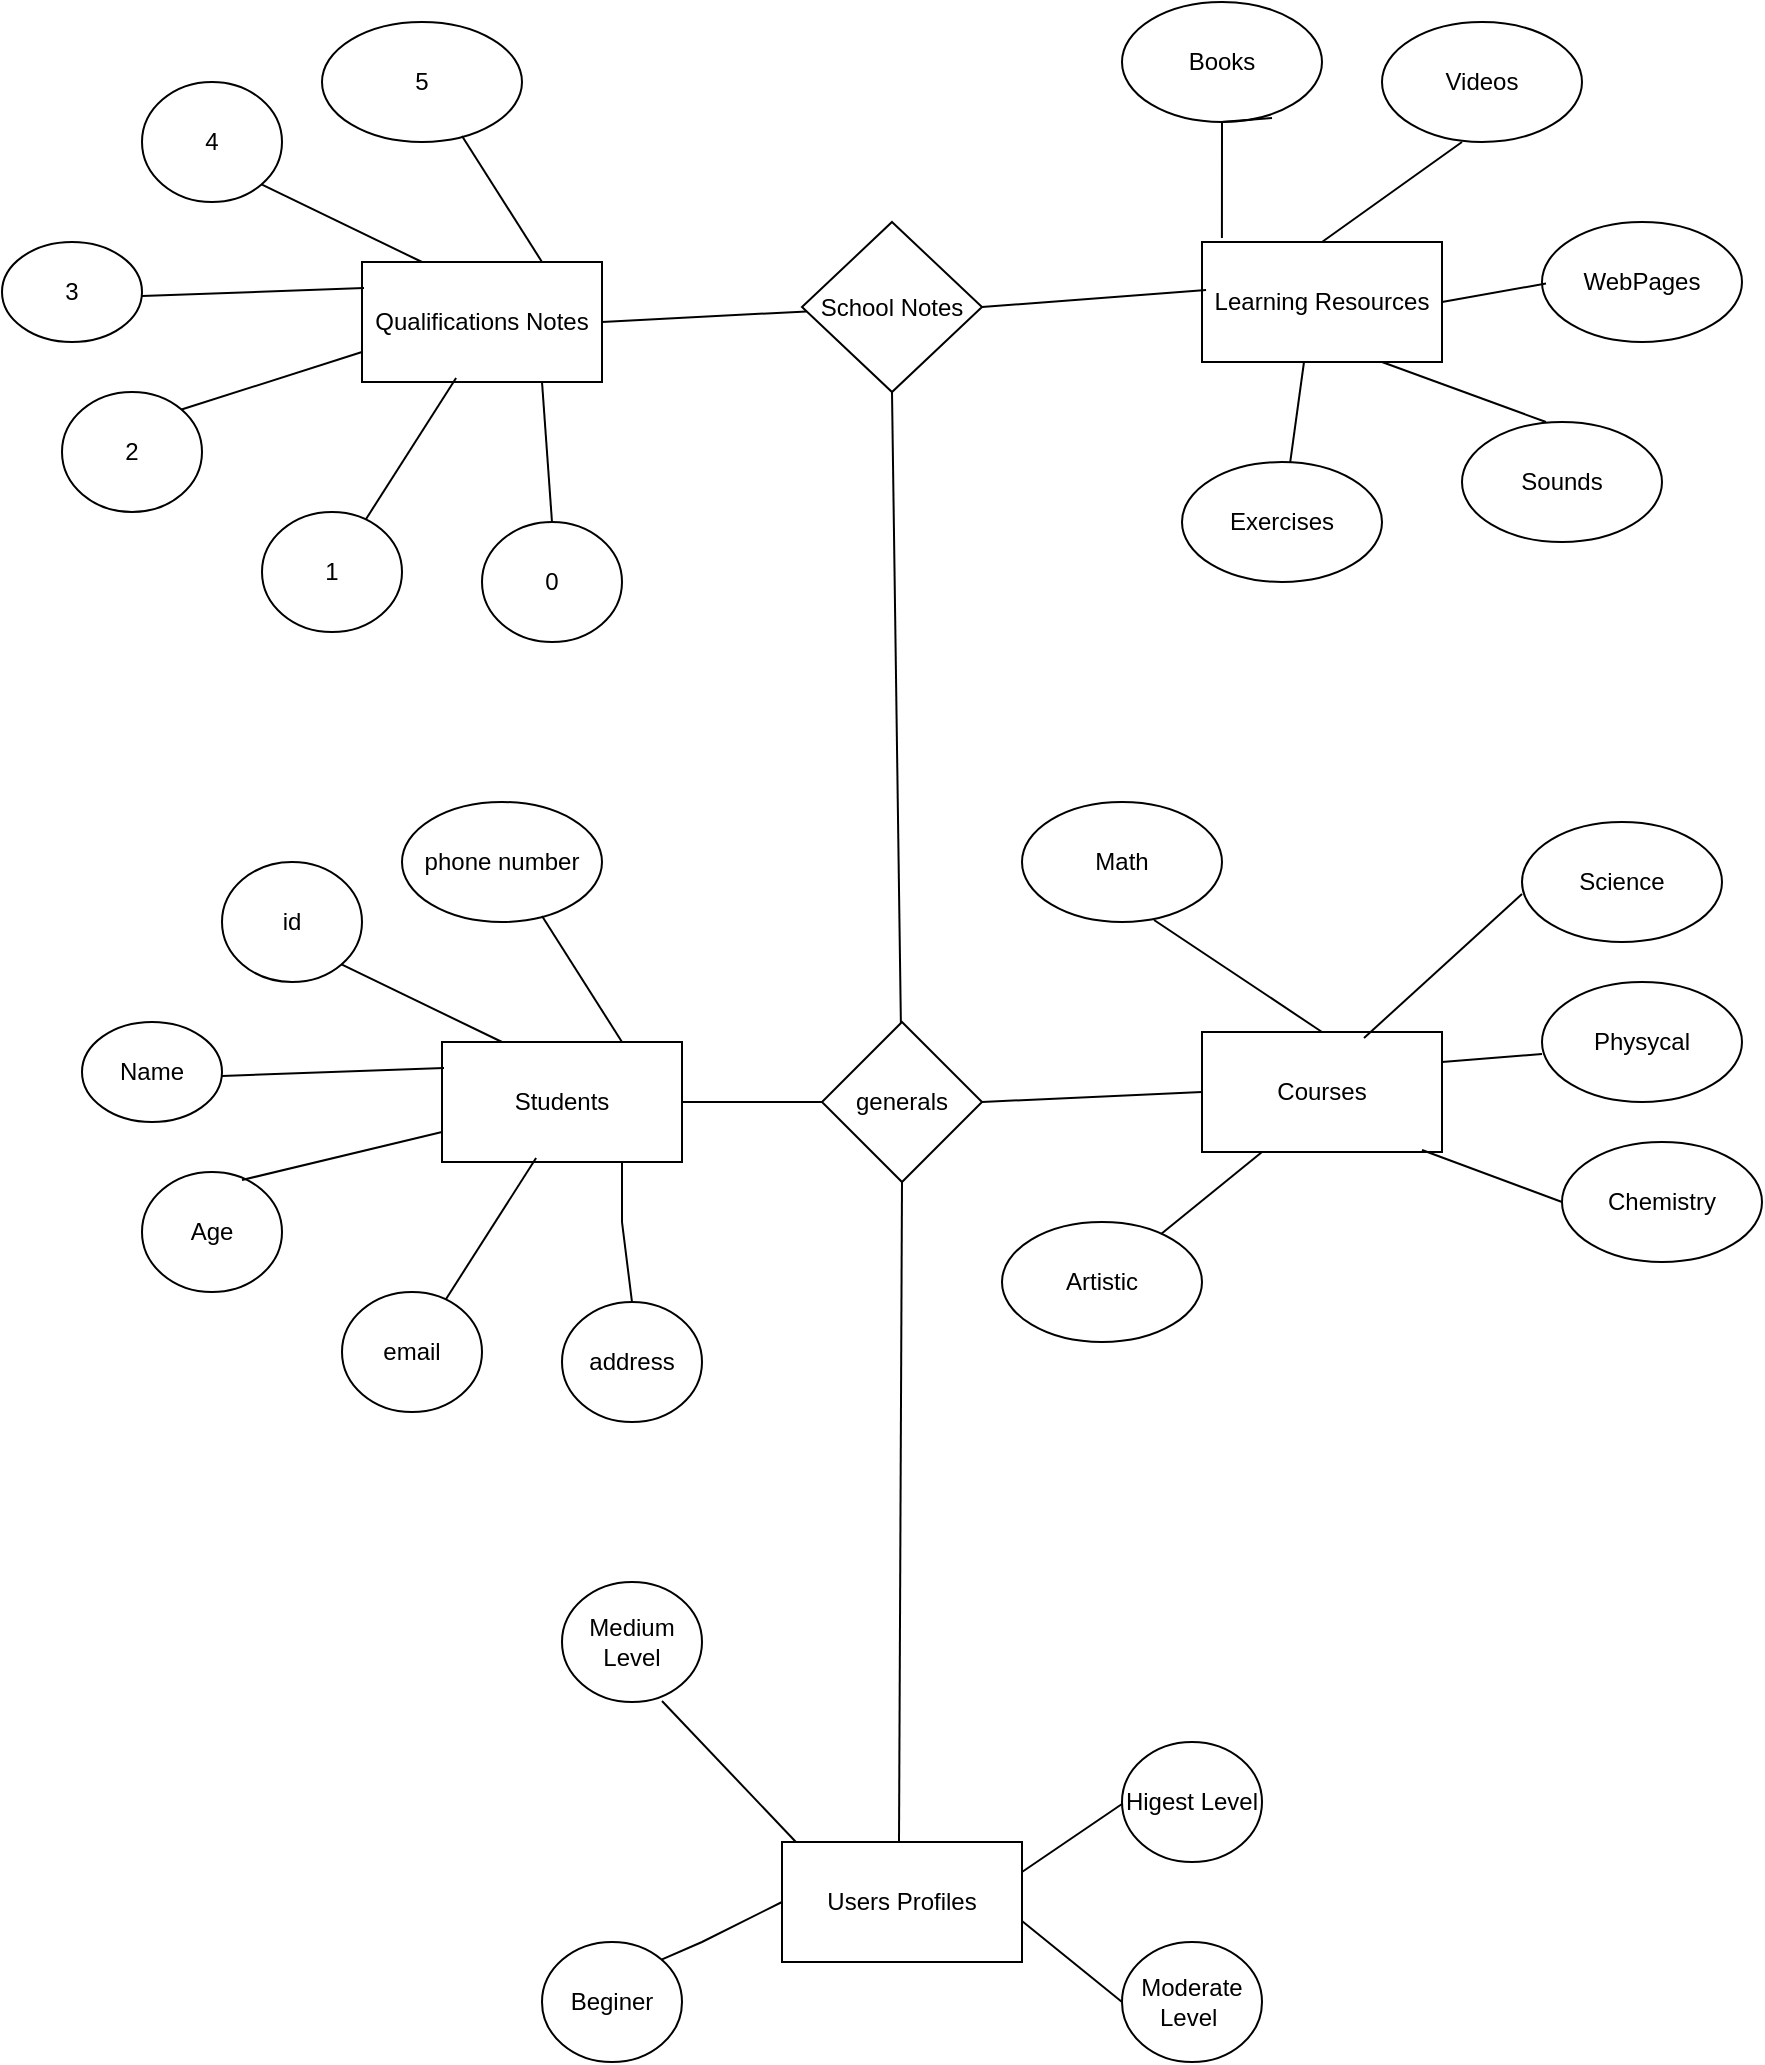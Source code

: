 <mxfile version="21.5.0" type="device">
  <diagram name="Página-1" id="glwVBt4BMG4mQE53lNht">
    <mxGraphModel dx="1085" dy="1615" grid="1" gridSize="10" guides="1" tooltips="1" connect="1" arrows="1" fold="1" page="1" pageScale="1" pageWidth="827" pageHeight="1169" math="0" shadow="0">
      <root>
        <mxCell id="0" />
        <mxCell id="1" parent="0" />
        <mxCell id="p6y0BEEg4l-Jm4-PPHHL-2" value="Students" style="rounded=0;whiteSpace=wrap;html=1;" vertex="1" parent="1">
          <mxGeometry x="350" y="400" width="120" height="60" as="geometry" />
        </mxCell>
        <mxCell id="p6y0BEEg4l-Jm4-PPHHL-3" value="id" style="ellipse;whiteSpace=wrap;html=1;" vertex="1" parent="1">
          <mxGeometry x="240" y="310" width="70" height="60" as="geometry" />
        </mxCell>
        <mxCell id="p6y0BEEg4l-Jm4-PPHHL-4" value="Age" style="ellipse;whiteSpace=wrap;html=1;" vertex="1" parent="1">
          <mxGeometry x="200" y="465" width="70" height="60" as="geometry" />
        </mxCell>
        <mxCell id="p6y0BEEg4l-Jm4-PPHHL-5" value="Name" style="ellipse;whiteSpace=wrap;html=1;" vertex="1" parent="1">
          <mxGeometry x="170" y="390" width="70" height="50" as="geometry" />
        </mxCell>
        <mxCell id="p6y0BEEg4l-Jm4-PPHHL-6" value="email" style="ellipse;whiteSpace=wrap;html=1;" vertex="1" parent="1">
          <mxGeometry x="300" y="525" width="70" height="60" as="geometry" />
        </mxCell>
        <mxCell id="p6y0BEEg4l-Jm4-PPHHL-7" value="address" style="ellipse;whiteSpace=wrap;html=1;" vertex="1" parent="1">
          <mxGeometry x="410" y="530" width="70" height="60" as="geometry" />
        </mxCell>
        <mxCell id="p6y0BEEg4l-Jm4-PPHHL-8" value="phone number" style="ellipse;whiteSpace=wrap;html=1;" vertex="1" parent="1">
          <mxGeometry x="330" y="280" width="100" height="60" as="geometry" />
        </mxCell>
        <mxCell id="p6y0BEEg4l-Jm4-PPHHL-9" value="generals" style="rhombus;whiteSpace=wrap;html=1;" vertex="1" parent="1">
          <mxGeometry x="540" y="390" width="80" height="80" as="geometry" />
        </mxCell>
        <mxCell id="p6y0BEEg4l-Jm4-PPHHL-31" value="" style="endArrow=none;html=1;rounded=0;exitX=1;exitY=0.5;exitDx=0;exitDy=0;" edge="1" parent="1" source="p6y0BEEg4l-Jm4-PPHHL-2" target="p6y0BEEg4l-Jm4-PPHHL-9">
          <mxGeometry width="50" height="50" relative="1" as="geometry">
            <mxPoint x="510" y="460" as="sourcePoint" />
            <mxPoint x="560" y="410" as="targetPoint" />
          </mxGeometry>
        </mxCell>
        <mxCell id="p6y0BEEg4l-Jm4-PPHHL-34" value="" style="endArrow=none;html=1;rounded=0;exitX=1;exitY=1;exitDx=0;exitDy=0;entryX=0.25;entryY=0;entryDx=0;entryDy=0;" edge="1" parent="1" source="p6y0BEEg4l-Jm4-PPHHL-3" target="p6y0BEEg4l-Jm4-PPHHL-2">
          <mxGeometry width="50" height="50" relative="1" as="geometry">
            <mxPoint x="279.5" y="374" as="sourcePoint" />
            <mxPoint x="390.5" y="370" as="targetPoint" />
          </mxGeometry>
        </mxCell>
        <mxCell id="p6y0BEEg4l-Jm4-PPHHL-35" value="" style="endArrow=none;html=1;rounded=0;exitX=1;exitY=0.5;exitDx=0;exitDy=0;" edge="1" parent="1">
          <mxGeometry width="50" height="50" relative="1" as="geometry">
            <mxPoint x="240" y="417" as="sourcePoint" />
            <mxPoint x="351" y="413" as="targetPoint" />
          </mxGeometry>
        </mxCell>
        <mxCell id="p6y0BEEg4l-Jm4-PPHHL-39" value="" style="endArrow=none;html=1;rounded=0;entryX=0.392;entryY=0.967;entryDx=0;entryDy=0;entryPerimeter=0;" edge="1" parent="1" source="p6y0BEEg4l-Jm4-PPHHL-6" target="p6y0BEEg4l-Jm4-PPHHL-2">
          <mxGeometry width="50" height="50" relative="1" as="geometry">
            <mxPoint x="350" y="520" as="sourcePoint" />
            <mxPoint x="461" y="490" as="targetPoint" />
          </mxGeometry>
        </mxCell>
        <mxCell id="p6y0BEEg4l-Jm4-PPHHL-40" value="" style="endArrow=none;html=1;rounded=0;entryX=0.75;entryY=1;entryDx=0;entryDy=0;exitX=0.5;exitY=0;exitDx=0;exitDy=0;" edge="1" parent="1" source="p6y0BEEg4l-Jm4-PPHHL-7" target="p6y0BEEg4l-Jm4-PPHHL-2">
          <mxGeometry width="50" height="50" relative="1" as="geometry">
            <mxPoint x="362" y="539" as="sourcePoint" />
            <mxPoint x="440" y="470" as="targetPoint" />
            <Array as="points">
              <mxPoint x="440" y="490" />
            </Array>
          </mxGeometry>
        </mxCell>
        <mxCell id="p6y0BEEg4l-Jm4-PPHHL-42" value="" style="endArrow=none;html=1;rounded=0;exitX=0.7;exitY=0.95;exitDx=0;exitDy=0;exitPerimeter=0;entryX=0.75;entryY=0;entryDx=0;entryDy=0;" edge="1" parent="1" source="p6y0BEEg4l-Jm4-PPHHL-8" target="p6y0BEEg4l-Jm4-PPHHL-2">
          <mxGeometry width="50" height="50" relative="1" as="geometry">
            <mxPoint x="400" y="364" as="sourcePoint" />
            <mxPoint x="511" y="360" as="targetPoint" />
          </mxGeometry>
        </mxCell>
        <mxCell id="p6y0BEEg4l-Jm4-PPHHL-44" value="Qualifications Notes" style="rounded=0;whiteSpace=wrap;html=1;" vertex="1" parent="1">
          <mxGeometry x="310" y="10" width="120" height="60" as="geometry" />
        </mxCell>
        <mxCell id="p6y0BEEg4l-Jm4-PPHHL-45" value="4" style="ellipse;whiteSpace=wrap;html=1;" vertex="1" parent="1">
          <mxGeometry x="200" y="-80" width="70" height="60" as="geometry" />
        </mxCell>
        <mxCell id="p6y0BEEg4l-Jm4-PPHHL-46" value="2" style="ellipse;whiteSpace=wrap;html=1;" vertex="1" parent="1">
          <mxGeometry x="160" y="75" width="70" height="60" as="geometry" />
        </mxCell>
        <mxCell id="p6y0BEEg4l-Jm4-PPHHL-47" value="3" style="ellipse;whiteSpace=wrap;html=1;" vertex="1" parent="1">
          <mxGeometry x="130" width="70" height="50" as="geometry" />
        </mxCell>
        <mxCell id="p6y0BEEg4l-Jm4-PPHHL-48" value="1" style="ellipse;whiteSpace=wrap;html=1;" vertex="1" parent="1">
          <mxGeometry x="260" y="135" width="70" height="60" as="geometry" />
        </mxCell>
        <mxCell id="p6y0BEEg4l-Jm4-PPHHL-49" value="0" style="ellipse;whiteSpace=wrap;html=1;" vertex="1" parent="1">
          <mxGeometry x="370" y="140" width="70" height="60" as="geometry" />
        </mxCell>
        <mxCell id="p6y0BEEg4l-Jm4-PPHHL-50" value="5" style="ellipse;whiteSpace=wrap;html=1;" vertex="1" parent="1">
          <mxGeometry x="290" y="-110" width="100" height="60" as="geometry" />
        </mxCell>
        <mxCell id="p6y0BEEg4l-Jm4-PPHHL-51" value="School Notes" style="rhombus;whiteSpace=wrap;html=1;" vertex="1" parent="1">
          <mxGeometry x="530" y="-10" width="90" height="85" as="geometry" />
        </mxCell>
        <mxCell id="p6y0BEEg4l-Jm4-PPHHL-52" value="" style="endArrow=none;html=1;rounded=0;exitX=1;exitY=0.5;exitDx=0;exitDy=0;" edge="1" parent="1" source="p6y0BEEg4l-Jm4-PPHHL-44" target="p6y0BEEg4l-Jm4-PPHHL-51">
          <mxGeometry width="50" height="50" relative="1" as="geometry">
            <mxPoint x="470" y="70" as="sourcePoint" />
            <mxPoint x="520" y="20" as="targetPoint" />
          </mxGeometry>
        </mxCell>
        <mxCell id="p6y0BEEg4l-Jm4-PPHHL-53" value="" style="endArrow=none;html=1;rounded=0;exitX=1;exitY=1;exitDx=0;exitDy=0;entryX=0.25;entryY=0;entryDx=0;entryDy=0;" edge="1" parent="1" source="p6y0BEEg4l-Jm4-PPHHL-45" target="p6y0BEEg4l-Jm4-PPHHL-44">
          <mxGeometry width="50" height="50" relative="1" as="geometry">
            <mxPoint x="239.5" y="-16" as="sourcePoint" />
            <mxPoint x="350.5" y="-20" as="targetPoint" />
          </mxGeometry>
        </mxCell>
        <mxCell id="p6y0BEEg4l-Jm4-PPHHL-54" value="" style="endArrow=none;html=1;rounded=0;exitX=1;exitY=0.5;exitDx=0;exitDy=0;" edge="1" parent="1">
          <mxGeometry width="50" height="50" relative="1" as="geometry">
            <mxPoint x="200" y="27" as="sourcePoint" />
            <mxPoint x="311" y="23" as="targetPoint" />
          </mxGeometry>
        </mxCell>
        <mxCell id="p6y0BEEg4l-Jm4-PPHHL-55" value="" style="endArrow=none;html=1;rounded=0;exitX=1;exitY=0;exitDx=0;exitDy=0;entryX=0;entryY=0.75;entryDx=0;entryDy=0;" edge="1" parent="1" source="p6y0BEEg4l-Jm4-PPHHL-46" target="p6y0BEEg4l-Jm4-PPHHL-44">
          <mxGeometry width="50" height="50" relative="1" as="geometry">
            <mxPoint x="210" y="37" as="sourcePoint" />
            <mxPoint x="300" y="50" as="targetPoint" />
            <Array as="points" />
          </mxGeometry>
        </mxCell>
        <mxCell id="p6y0BEEg4l-Jm4-PPHHL-56" value="" style="endArrow=none;html=1;rounded=0;entryX=0.392;entryY=0.967;entryDx=0;entryDy=0;entryPerimeter=0;" edge="1" parent="1" source="p6y0BEEg4l-Jm4-PPHHL-48" target="p6y0BEEg4l-Jm4-PPHHL-44">
          <mxGeometry width="50" height="50" relative="1" as="geometry">
            <mxPoint x="310" y="130" as="sourcePoint" />
            <mxPoint x="421" y="100" as="targetPoint" />
          </mxGeometry>
        </mxCell>
        <mxCell id="p6y0BEEg4l-Jm4-PPHHL-57" value="" style="endArrow=none;html=1;rounded=0;entryX=0.75;entryY=1;entryDx=0;entryDy=0;exitX=0.5;exitY=0;exitDx=0;exitDy=0;" edge="1" parent="1" source="p6y0BEEg4l-Jm4-PPHHL-49" target="p6y0BEEg4l-Jm4-PPHHL-44">
          <mxGeometry width="50" height="50" relative="1" as="geometry">
            <mxPoint x="322" y="149" as="sourcePoint" />
            <mxPoint x="400" y="80" as="targetPoint" />
            <Array as="points" />
          </mxGeometry>
        </mxCell>
        <mxCell id="p6y0BEEg4l-Jm4-PPHHL-58" value="" style="endArrow=none;html=1;rounded=0;exitX=0.7;exitY=0.95;exitDx=0;exitDy=0;exitPerimeter=0;entryX=0.75;entryY=0;entryDx=0;entryDy=0;" edge="1" parent="1" source="p6y0BEEg4l-Jm4-PPHHL-50" target="p6y0BEEg4l-Jm4-PPHHL-44">
          <mxGeometry width="50" height="50" relative="1" as="geometry">
            <mxPoint x="360" y="-26" as="sourcePoint" />
            <mxPoint x="471" y="-30" as="targetPoint" />
          </mxGeometry>
        </mxCell>
        <mxCell id="p6y0BEEg4l-Jm4-PPHHL-59" value="Courses" style="rounded=0;whiteSpace=wrap;html=1;" vertex="1" parent="1">
          <mxGeometry x="730" y="395" width="120" height="60" as="geometry" />
        </mxCell>
        <mxCell id="p6y0BEEg4l-Jm4-PPHHL-60" value="Math" style="ellipse;whiteSpace=wrap;html=1;" vertex="1" parent="1">
          <mxGeometry x="640" y="280" width="100" height="60" as="geometry" />
        </mxCell>
        <mxCell id="p6y0BEEg4l-Jm4-PPHHL-61" value="Artistic" style="ellipse;whiteSpace=wrap;html=1;" vertex="1" parent="1">
          <mxGeometry x="630" y="490" width="100" height="60" as="geometry" />
        </mxCell>
        <mxCell id="p6y0BEEg4l-Jm4-PPHHL-62" value="Science" style="ellipse;whiteSpace=wrap;html=1;" vertex="1" parent="1">
          <mxGeometry x="890" y="290" width="100" height="60" as="geometry" />
        </mxCell>
        <mxCell id="p6y0BEEg4l-Jm4-PPHHL-63" value="Physycal" style="ellipse;whiteSpace=wrap;html=1;" vertex="1" parent="1">
          <mxGeometry x="900" y="370" width="100" height="60" as="geometry" />
        </mxCell>
        <mxCell id="p6y0BEEg4l-Jm4-PPHHL-64" value="Chemistry" style="ellipse;whiteSpace=wrap;html=1;" vertex="1" parent="1">
          <mxGeometry x="910" y="450" width="100" height="60" as="geometry" />
        </mxCell>
        <mxCell id="p6y0BEEg4l-Jm4-PPHHL-66" value="" style="endArrow=none;html=1;rounded=0;exitX=1;exitY=0.5;exitDx=0;exitDy=0;entryX=0;entryY=0.5;entryDx=0;entryDy=0;" edge="1" parent="1" target="p6y0BEEg4l-Jm4-PPHHL-59">
          <mxGeometry width="50" height="50" relative="1" as="geometry">
            <mxPoint x="620" y="430" as="sourcePoint" />
            <mxPoint x="690" y="430" as="targetPoint" />
          </mxGeometry>
        </mxCell>
        <mxCell id="p6y0BEEg4l-Jm4-PPHHL-68" value="" style="endArrow=none;html=1;rounded=0;exitX=0.66;exitY=0.983;exitDx=0;exitDy=0;exitPerimeter=0;entryX=0.5;entryY=0;entryDx=0;entryDy=0;" edge="1" parent="1" source="p6y0BEEg4l-Jm4-PPHHL-60" target="p6y0BEEg4l-Jm4-PPHHL-59">
          <mxGeometry width="50" height="50" relative="1" as="geometry">
            <mxPoint x="700" y="355" as="sourcePoint" />
            <mxPoint x="790" y="390" as="targetPoint" />
          </mxGeometry>
        </mxCell>
        <mxCell id="p6y0BEEg4l-Jm4-PPHHL-69" value="" style="endArrow=none;html=1;rounded=0;entryX=0.25;entryY=1;entryDx=0;entryDy=0;" edge="1" parent="1" source="p6y0BEEg4l-Jm4-PPHHL-61" target="p6y0BEEg4l-Jm4-PPHHL-59">
          <mxGeometry width="50" height="50" relative="1" as="geometry">
            <mxPoint x="730" y="460" as="sourcePoint" />
            <mxPoint x="790" y="450" as="targetPoint" />
          </mxGeometry>
        </mxCell>
        <mxCell id="p6y0BEEg4l-Jm4-PPHHL-70" value="" style="endArrow=none;html=1;rounded=0;exitX=0.66;exitY=0.983;exitDx=0;exitDy=0;exitPerimeter=0;entryX=0;entryY=0.5;entryDx=0;entryDy=0;" edge="1" parent="1" target="p6y0BEEg4l-Jm4-PPHHL-64">
          <mxGeometry width="50" height="50" relative="1" as="geometry">
            <mxPoint x="840" y="454" as="sourcePoint" />
            <mxPoint x="924" y="510" as="targetPoint" />
          </mxGeometry>
        </mxCell>
        <mxCell id="p6y0BEEg4l-Jm4-PPHHL-71" value="" style="endArrow=none;html=1;rounded=0;exitX=1;exitY=0.25;exitDx=0;exitDy=0;entryX=0.5;entryY=0;entryDx=0;entryDy=0;" edge="1" parent="1" source="p6y0BEEg4l-Jm4-PPHHL-59">
          <mxGeometry width="50" height="50" relative="1" as="geometry">
            <mxPoint x="816" y="350" as="sourcePoint" />
            <mxPoint x="900" y="406" as="targetPoint" />
          </mxGeometry>
        </mxCell>
        <mxCell id="p6y0BEEg4l-Jm4-PPHHL-73" value="" style="endArrow=none;html=1;rounded=0;exitX=0.675;exitY=0.05;exitDx=0;exitDy=0;exitPerimeter=0;entryX=0.5;entryY=0;entryDx=0;entryDy=0;" edge="1" parent="1" source="p6y0BEEg4l-Jm4-PPHHL-59">
          <mxGeometry width="50" height="50" relative="1" as="geometry">
            <mxPoint x="806" y="270" as="sourcePoint" />
            <mxPoint x="890" y="326" as="targetPoint" />
          </mxGeometry>
        </mxCell>
        <mxCell id="p6y0BEEg4l-Jm4-PPHHL-74" value="" style="endArrow=none;html=1;rounded=0;exitX=0.5;exitY=1;exitDx=0;exitDy=0;" edge="1" parent="1" source="p6y0BEEg4l-Jm4-PPHHL-51" target="p6y0BEEg4l-Jm4-PPHHL-9">
          <mxGeometry width="50" height="50" relative="1" as="geometry">
            <mxPoint x="530" y="170" as="sourcePoint" />
            <mxPoint x="550" y="440" as="targetPoint" />
            <Array as="points" />
          </mxGeometry>
        </mxCell>
        <mxCell id="p6y0BEEg4l-Jm4-PPHHL-75" value="Users Profiles" style="rounded=0;whiteSpace=wrap;html=1;" vertex="1" parent="1">
          <mxGeometry x="520" y="800" width="120" height="60" as="geometry" />
        </mxCell>
        <mxCell id="p6y0BEEg4l-Jm4-PPHHL-76" value="Medium Level" style="ellipse;whiteSpace=wrap;html=1;" vertex="1" parent="1">
          <mxGeometry x="410" y="670" width="70" height="60" as="geometry" />
        </mxCell>
        <mxCell id="p6y0BEEg4l-Jm4-PPHHL-77" value="Beginer" style="ellipse;whiteSpace=wrap;html=1;" vertex="1" parent="1">
          <mxGeometry x="400" y="850" width="70" height="60" as="geometry" />
        </mxCell>
        <mxCell id="p6y0BEEg4l-Jm4-PPHHL-78" value="Higest Level" style="ellipse;whiteSpace=wrap;html=1;" vertex="1" parent="1">
          <mxGeometry x="690" y="750" width="70" height="60" as="geometry" />
        </mxCell>
        <mxCell id="p6y0BEEg4l-Jm4-PPHHL-79" value="Moderate Level&amp;nbsp;" style="ellipse;whiteSpace=wrap;html=1;" vertex="1" parent="1">
          <mxGeometry x="690" y="850" width="70" height="60" as="geometry" />
        </mxCell>
        <mxCell id="p6y0BEEg4l-Jm4-PPHHL-82" value="" style="endArrow=none;html=1;rounded=0;exitX=1;exitY=0.5;exitDx=0;exitDy=0;entryX=0.058;entryY=0;entryDx=0;entryDy=0;entryPerimeter=0;" edge="1" parent="1" target="p6y0BEEg4l-Jm4-PPHHL-75">
          <mxGeometry width="50" height="50" relative="1" as="geometry">
            <mxPoint x="460" y="729.5" as="sourcePoint" />
            <mxPoint x="530" y="729.5" as="targetPoint" />
          </mxGeometry>
        </mxCell>
        <mxCell id="p6y0BEEg4l-Jm4-PPHHL-83" value="" style="endArrow=none;html=1;rounded=0;exitX=1;exitY=0;exitDx=0;exitDy=0;entryX=0;entryY=0.5;entryDx=0;entryDy=0;" edge="1" parent="1" source="p6y0BEEg4l-Jm4-PPHHL-77" target="p6y0BEEg4l-Jm4-PPHHL-75">
          <mxGeometry width="50" height="50" relative="1" as="geometry">
            <mxPoint x="470" y="739.5" as="sourcePoint" />
            <mxPoint x="537" y="810" as="targetPoint" />
            <Array as="points">
              <mxPoint x="480" y="850" />
            </Array>
          </mxGeometry>
        </mxCell>
        <mxCell id="p6y0BEEg4l-Jm4-PPHHL-84" value="" style="endArrow=none;html=1;rounded=0;exitX=1;exitY=0.5;exitDx=0;exitDy=0;entryX=0;entryY=0.5;entryDx=0;entryDy=0;" edge="1" parent="1" target="p6y0BEEg4l-Jm4-PPHHL-79">
          <mxGeometry width="50" height="50" relative="1" as="geometry">
            <mxPoint x="640" y="839.5" as="sourcePoint" />
            <mxPoint x="707" y="910" as="targetPoint" />
          </mxGeometry>
        </mxCell>
        <mxCell id="p6y0BEEg4l-Jm4-PPHHL-86" value="" style="endArrow=none;html=1;rounded=0;exitX=1;exitY=0.25;exitDx=0;exitDy=0;" edge="1" parent="1" source="p6y0BEEg4l-Jm4-PPHHL-75">
          <mxGeometry width="50" height="50" relative="1" as="geometry">
            <mxPoint x="630" y="710" as="sourcePoint" />
            <mxPoint x="690" y="781" as="targetPoint" />
          </mxGeometry>
        </mxCell>
        <mxCell id="p6y0BEEg4l-Jm4-PPHHL-87" value="" style="endArrow=none;html=1;rounded=0;exitX=0.5;exitY=1;exitDx=0;exitDy=0;entryX=0.5;entryY=0;entryDx=0;entryDy=0;" edge="1" parent="1" source="p6y0BEEg4l-Jm4-PPHHL-9">
          <mxGeometry width="50" height="50" relative="1" as="geometry">
            <mxPoint x="571.5" y="470" as="sourcePoint" />
            <mxPoint x="578.5" y="800" as="targetPoint" />
          </mxGeometry>
        </mxCell>
        <mxCell id="p6y0BEEg4l-Jm4-PPHHL-88" value="" style="endArrow=none;html=1;rounded=0;exitX=1;exitY=0.5;exitDx=0;exitDy=0;entryX=0;entryY=0.75;entryDx=0;entryDy=0;" edge="1" parent="1" target="p6y0BEEg4l-Jm4-PPHHL-2">
          <mxGeometry width="50" height="50" relative="1" as="geometry">
            <mxPoint x="250" y="469" as="sourcePoint" />
            <mxPoint x="361" y="465" as="targetPoint" />
          </mxGeometry>
        </mxCell>
        <mxCell id="p6y0BEEg4l-Jm4-PPHHL-89" value="Learning Resources" style="rounded=0;whiteSpace=wrap;html=1;" vertex="1" parent="1">
          <mxGeometry x="730" width="120" height="60" as="geometry" />
        </mxCell>
        <mxCell id="p6y0BEEg4l-Jm4-PPHHL-90" value="" style="endArrow=none;html=1;rounded=0;exitX=1;exitY=0.5;exitDx=0;exitDy=0;entryX=0.017;entryY=0.4;entryDx=0;entryDy=0;entryPerimeter=0;" edge="1" parent="1" target="p6y0BEEg4l-Jm4-PPHHL-89">
          <mxGeometry width="50" height="50" relative="1" as="geometry">
            <mxPoint x="620" y="32.5" as="sourcePoint" />
            <mxPoint x="722" y="27.5" as="targetPoint" />
          </mxGeometry>
        </mxCell>
        <mxCell id="p6y0BEEg4l-Jm4-PPHHL-91" value="Books" style="ellipse;whiteSpace=wrap;html=1;" vertex="1" parent="1">
          <mxGeometry x="690" y="-120" width="100" height="60" as="geometry" />
        </mxCell>
        <mxCell id="p6y0BEEg4l-Jm4-PPHHL-92" value="Videos" style="ellipse;whiteSpace=wrap;html=1;" vertex="1" parent="1">
          <mxGeometry x="820" y="-110" width="100" height="60" as="geometry" />
        </mxCell>
        <mxCell id="p6y0BEEg4l-Jm4-PPHHL-94" value="WebPages" style="ellipse;whiteSpace=wrap;html=1;" vertex="1" parent="1">
          <mxGeometry x="900" y="-10" width="100" height="60" as="geometry" />
        </mxCell>
        <mxCell id="p6y0BEEg4l-Jm4-PPHHL-95" value="Sounds" style="ellipse;whiteSpace=wrap;html=1;" vertex="1" parent="1">
          <mxGeometry x="860" y="90" width="100" height="60" as="geometry" />
        </mxCell>
        <mxCell id="p6y0BEEg4l-Jm4-PPHHL-96" value="Exercises" style="ellipse;whiteSpace=wrap;html=1;" vertex="1" parent="1">
          <mxGeometry x="720" y="110" width="100" height="60" as="geometry" />
        </mxCell>
        <mxCell id="p6y0BEEg4l-Jm4-PPHHL-98" value="" style="endArrow=none;html=1;rounded=0;exitX=0.5;exitY=0;exitDx=0;exitDy=0;entryX=0.017;entryY=0.4;entryDx=0;entryDy=0;entryPerimeter=0;" edge="1" parent="1" source="p6y0BEEg4l-Jm4-PPHHL-89">
          <mxGeometry width="50" height="50" relative="1" as="geometry">
            <mxPoint x="748" y="-41.5" as="sourcePoint" />
            <mxPoint x="860" y="-50" as="targetPoint" />
          </mxGeometry>
        </mxCell>
        <mxCell id="p6y0BEEg4l-Jm4-PPHHL-99" value="" style="endArrow=none;html=1;rounded=0;exitX=0.083;exitY=-0.033;exitDx=0;exitDy=0;entryX=0.75;entryY=0.967;entryDx=0;entryDy=0;entryPerimeter=0;exitPerimeter=0;" edge="1" parent="1" source="p6y0BEEg4l-Jm4-PPHHL-89" target="p6y0BEEg4l-Jm4-PPHHL-91">
          <mxGeometry width="50" height="50" relative="1" as="geometry">
            <mxPoint x="669" y="-41.5" as="sourcePoint" />
            <mxPoint x="781" y="-50" as="targetPoint" />
            <Array as="points">
              <mxPoint x="740" y="-60" />
            </Array>
          </mxGeometry>
        </mxCell>
        <mxCell id="p6y0BEEg4l-Jm4-PPHHL-100" value="" style="endArrow=none;html=1;rounded=0;exitX=1;exitY=0.5;exitDx=0;exitDy=0;entryX=0.017;entryY=0.4;entryDx=0;entryDy=0;entryPerimeter=0;" edge="1" parent="1" source="p6y0BEEg4l-Jm4-PPHHL-89">
          <mxGeometry width="50" height="50" relative="1" as="geometry">
            <mxPoint x="790" y="29.25" as="sourcePoint" />
            <mxPoint x="902" y="20.75" as="targetPoint" />
          </mxGeometry>
        </mxCell>
        <mxCell id="p6y0BEEg4l-Jm4-PPHHL-101" value="" style="endArrow=none;html=1;rounded=0;entryX=0.017;entryY=0.4;entryDx=0;entryDy=0;entryPerimeter=0;" edge="1" parent="1" source="p6y0BEEg4l-Jm4-PPHHL-96">
          <mxGeometry width="50" height="50" relative="1" as="geometry">
            <mxPoint x="669" y="68.5" as="sourcePoint" />
            <mxPoint x="781" y="60" as="targetPoint" />
          </mxGeometry>
        </mxCell>
        <mxCell id="p6y0BEEg4l-Jm4-PPHHL-102" value="" style="endArrow=none;html=1;rounded=0;exitX=0.75;exitY=1;exitDx=0;exitDy=0;entryX=0.017;entryY=0.4;entryDx=0;entryDy=0;entryPerimeter=0;" edge="1" parent="1" source="p6y0BEEg4l-Jm4-PPHHL-89">
          <mxGeometry width="50" height="50" relative="1" as="geometry">
            <mxPoint x="790" y="98.5" as="sourcePoint" />
            <mxPoint x="902" y="90" as="targetPoint" />
          </mxGeometry>
        </mxCell>
      </root>
    </mxGraphModel>
  </diagram>
</mxfile>
